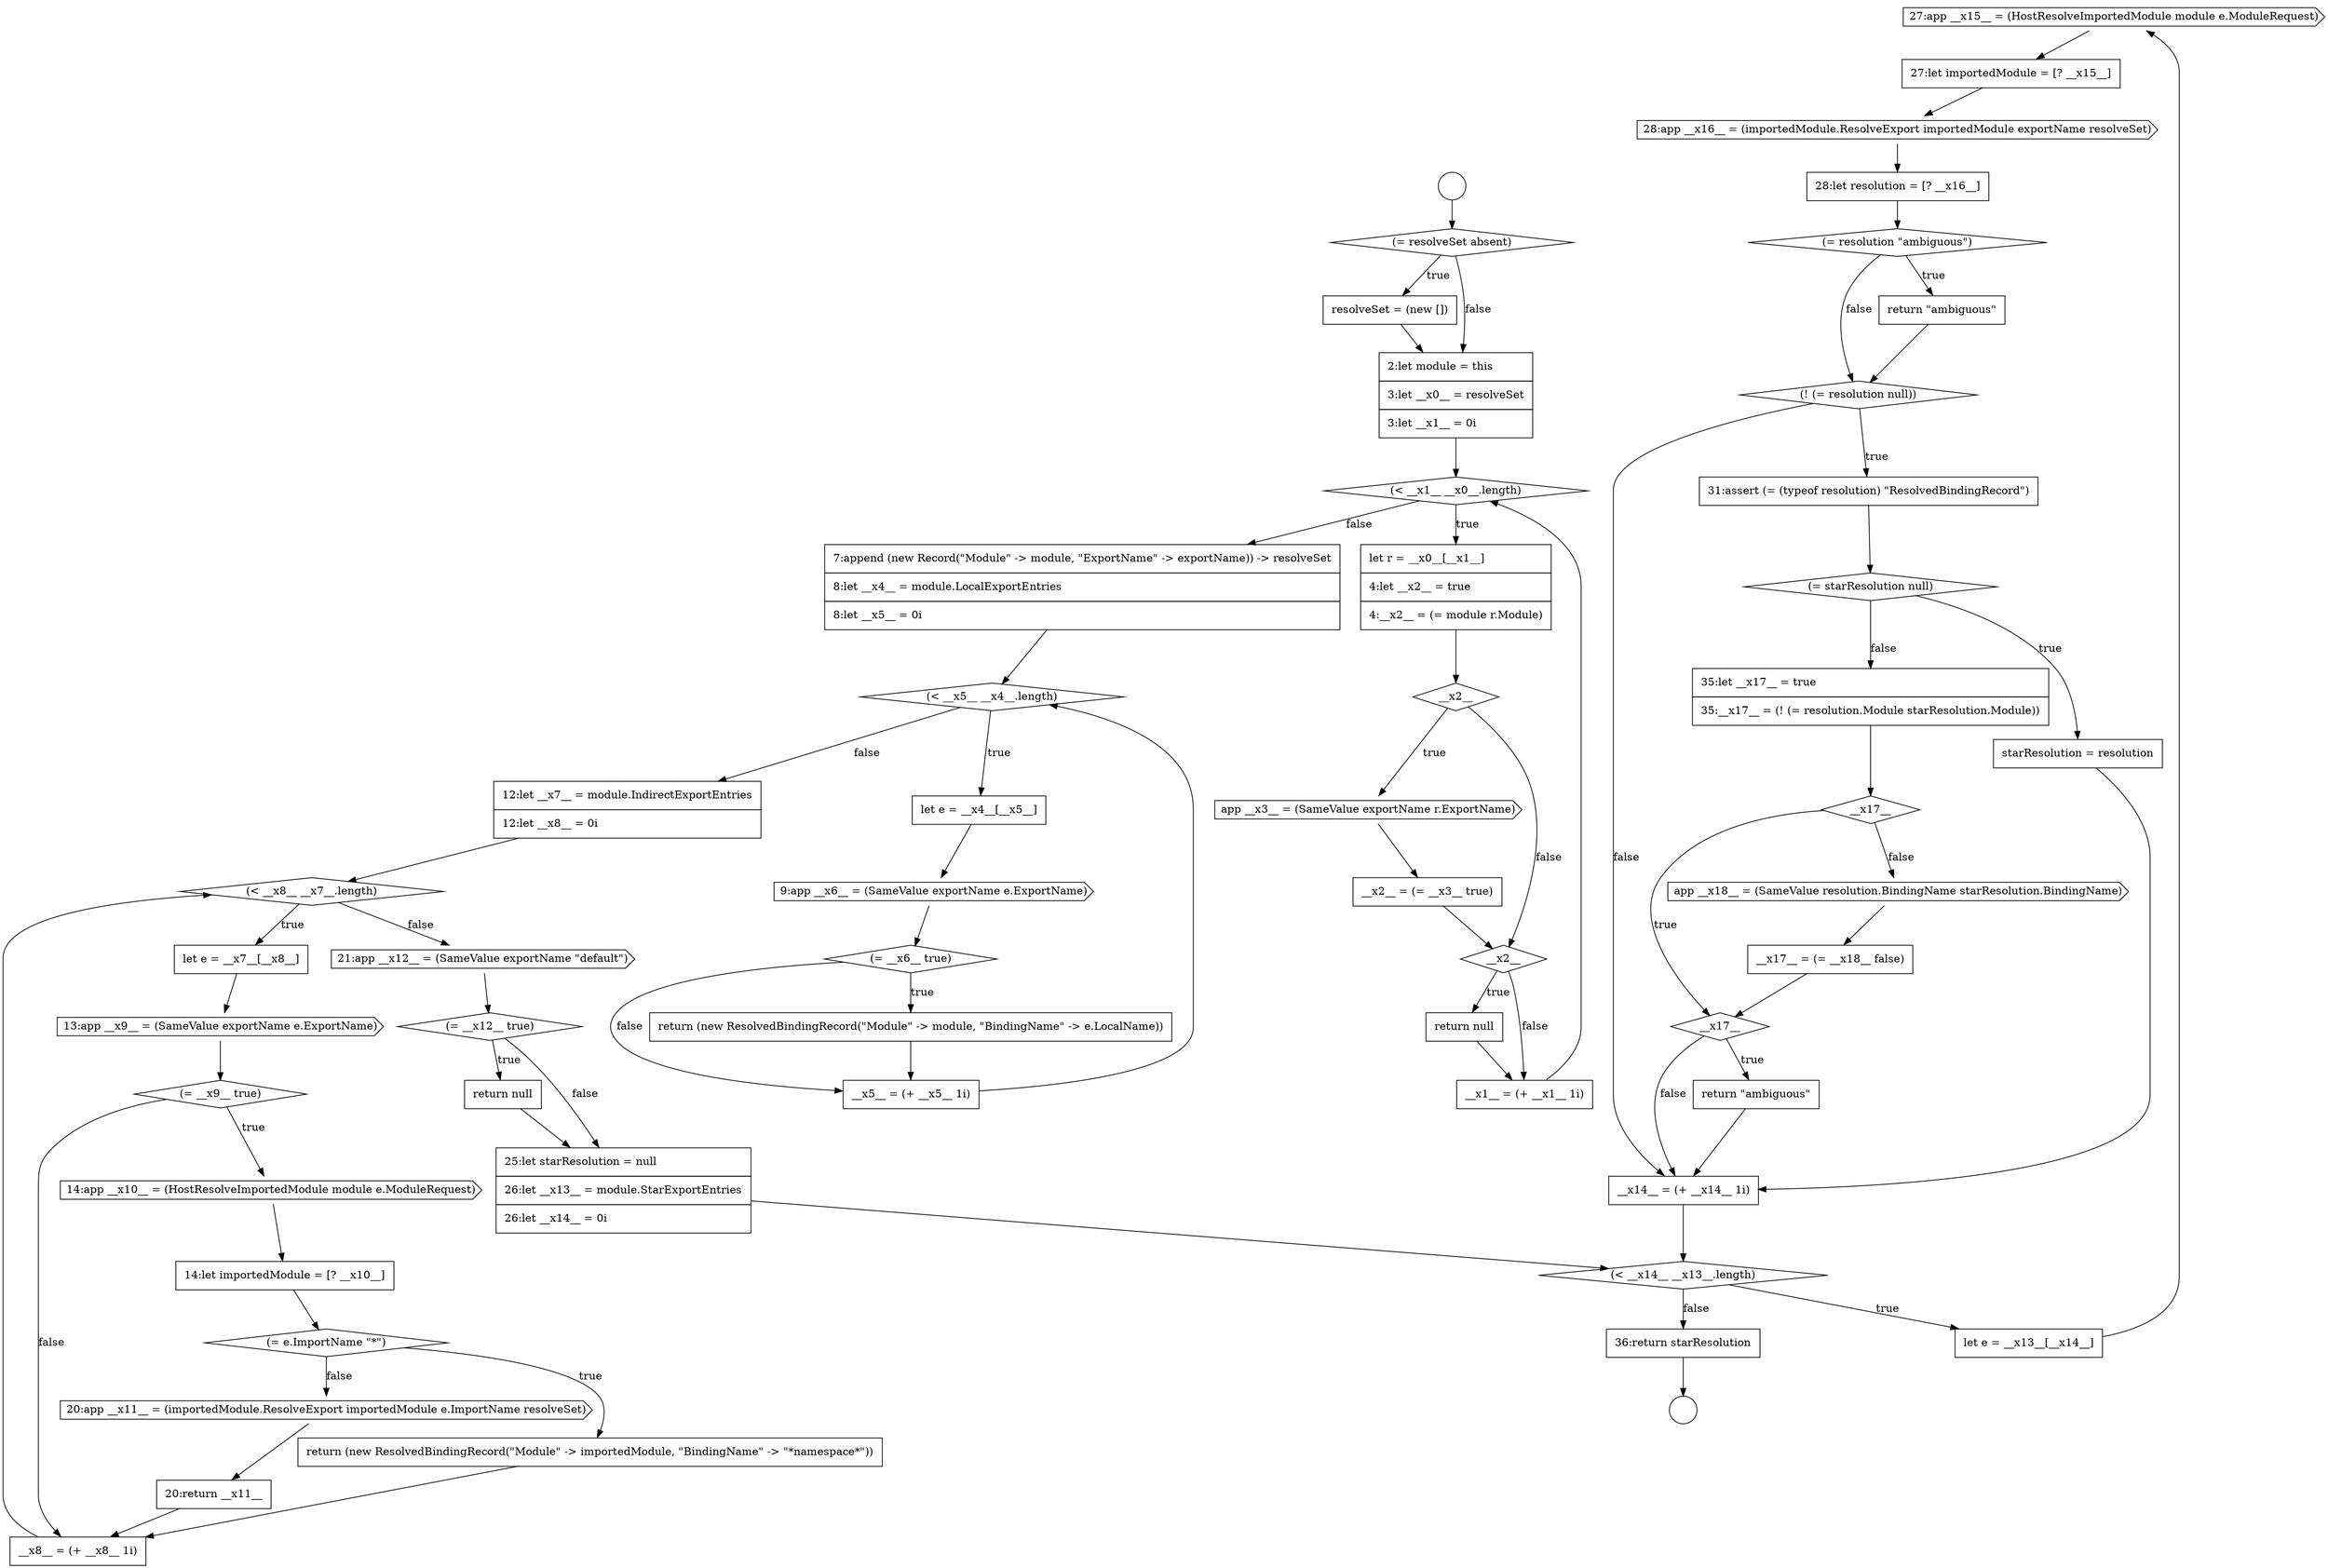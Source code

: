 digraph {
  node11409 [shape=cds, label=<<font color="black">27:app __x15__ = (HostResolveImportedModule module e.ModuleRequest)</font>> color="black" fillcolor="white" style=filled]
  node11382 [shape=none, margin=0, label=<<font color="black">
    <table border="0" cellborder="1" cellspacing="0" cellpadding="10">
      <tr><td align="left">return null</td></tr>
    </table>
  </font>> color="black" fillcolor="white" style=filled]
  node11400 [shape=cds, label=<<font color="black">20:app __x11__ = (importedModule.ResolveExport importedModule e.ImportName resolveSet)</font>> color="black" fillcolor="white" style=filled]
  node11403 [shape=cds, label=<<font color="black">21:app __x12__ = (SameValue exportName &quot;default&quot;)</font>> color="black" fillcolor="white" style=filled]
  node11423 [shape=diamond, label=<<font color="black">__x17__</font>> color="black" fillcolor="white" style=filled]
  node11406 [shape=none, margin=0, label=<<font color="black">
    <table border="0" cellborder="1" cellspacing="0" cellpadding="10">
      <tr><td align="left">25:let starResolution = null</td></tr>
      <tr><td align="left">26:let __x13__ = module.StarExportEntries</td></tr>
      <tr><td align="left">26:let __x14__ = 0i</td></tr>
    </table>
  </font>> color="black" fillcolor="white" style=filled]
  node11391 [shape=none, margin=0, label=<<font color="black">
    <table border="0" cellborder="1" cellspacing="0" cellpadding="10">
      <tr><td align="left">12:let __x7__ = module.IndirectExportEntries</td></tr>
      <tr><td align="left">12:let __x8__ = 0i</td></tr>
    </table>
  </font>> color="black" fillcolor="white" style=filled]
  node11374 [shape=none, margin=0, label=<<font color="black">
    <table border="0" cellborder="1" cellspacing="0" cellpadding="10">
      <tr><td align="left">resolveSet = (new [])</td></tr>
    </table>
  </font>> color="black" fillcolor="white" style=filled]
  node11386 [shape=none, margin=0, label=<<font color="black">
    <table border="0" cellborder="1" cellspacing="0" cellpadding="10">
      <tr><td align="left">let e = __x4__[__x5__]</td></tr>
    </table>
  </font>> color="black" fillcolor="white" style=filled]
  node11397 [shape=none, margin=0, label=<<font color="black">
    <table border="0" cellborder="1" cellspacing="0" cellpadding="10">
      <tr><td align="left">14:let importedModule = [? __x10__]</td></tr>
    </table>
  </font>> color="black" fillcolor="white" style=filled]
  node11372 [shape=circle label=" " color="black" fillcolor="white" style=filled]
  node11394 [shape=cds, label=<<font color="black">13:app __x9__ = (SameValue exportName e.ExportName)</font>> color="black" fillcolor="white" style=filled]
  node11385 [shape=diamond, label=<<font color="black">(&lt; __x5__ __x4__.length)</font>> color="black" fillcolor="white" style=filled]
  node11399 [shape=none, margin=0, label=<<font color="black">
    <table border="0" cellborder="1" cellspacing="0" cellpadding="10">
      <tr><td align="left">return (new ResolvedBindingRecord(&quot;Module&quot; -&gt; importedModule, &quot;BindingName&quot; -&gt; &quot;*namespace*&quot;))</td></tr>
    </table>
  </font>> color="black" fillcolor="white" style=filled]
  node11417 [shape=diamond, label=<<font color="black">(= starResolution null)</font>> color="black" fillcolor="white" style=filled]
  node11426 [shape=none, margin=0, label=<<font color="black">
    <table border="0" cellborder="1" cellspacing="0" cellpadding="10">
      <tr><td align="left">36:return starResolution</td></tr>
    </table>
  </font>> color="black" fillcolor="white" style=filled]
  node11421 [shape=cds, label=<<font color="black">app __x18__ = (SameValue resolution.BindingName starResolution.BindingName)</font>> color="black" fillcolor="white" style=filled]
  node11416 [shape=none, margin=0, label=<<font color="black">
    <table border="0" cellborder="1" cellspacing="0" cellpadding="10">
      <tr><td align="left">31:assert (= (typeof resolution) &quot;ResolvedBindingRecord&quot;)</td></tr>
    </table>
  </font>> color="black" fillcolor="white" style=filled]
  node11378 [shape=diamond, label=<<font color="black">__x2__</font>> color="black" fillcolor="white" style=filled]
  node11404 [shape=diamond, label=<<font color="black">(= __x12__ true)</font>> color="black" fillcolor="white" style=filled]
  node11389 [shape=none, margin=0, label=<<font color="black">
    <table border="0" cellborder="1" cellspacing="0" cellpadding="10">
      <tr><td align="left">return (new ResolvedBindingRecord(&quot;Module&quot; -&gt; module, &quot;BindingName&quot; -&gt; e.LocalName))</td></tr>
    </table>
  </font>> color="black" fillcolor="white" style=filled]
  node11398 [shape=diamond, label=<<font color="black">(= e.ImportName &quot;*&quot;)</font>> color="black" fillcolor="white" style=filled]
  node11408 [shape=none, margin=0, label=<<font color="black">
    <table border="0" cellborder="1" cellspacing="0" cellpadding="10">
      <tr><td align="left">let e = __x13__[__x14__]</td></tr>
    </table>
  </font>> color="black" fillcolor="white" style=filled]
  node11384 [shape=none, margin=0, label=<<font color="black">
    <table border="0" cellborder="1" cellspacing="0" cellpadding="10">
      <tr><td align="left">7:append (new Record(&quot;Module&quot; -&gt; module, &quot;ExportName&quot; -&gt; exportName)) -&gt; resolveSet</td></tr>
      <tr><td align="left">8:let __x4__ = module.LocalExportEntries</td></tr>
      <tr><td align="left">8:let __x5__ = 0i</td></tr>
    </table>
  </font>> color="black" fillcolor="white" style=filled]
  node11413 [shape=diamond, label=<<font color="black">(= resolution &quot;ambiguous&quot;)</font>> color="black" fillcolor="white" style=filled]
  node11395 [shape=diamond, label=<<font color="black">(= __x9__ true)</font>> color="black" fillcolor="white" style=filled]
  node11410 [shape=none, margin=0, label=<<font color="black">
    <table border="0" cellborder="1" cellspacing="0" cellpadding="10">
      <tr><td align="left">27:let importedModule = [? __x15__]</td></tr>
    </table>
  </font>> color="black" fillcolor="white" style=filled]
  node11424 [shape=none, margin=0, label=<<font color="black">
    <table border="0" cellborder="1" cellspacing="0" cellpadding="10">
      <tr><td align="left">return &quot;ambiguous&quot;</td></tr>
    </table>
  </font>> color="black" fillcolor="white" style=filled]
  node11388 [shape=diamond, label=<<font color="black">(= __x6__ true)</font>> color="black" fillcolor="white" style=filled]
  node11371 [shape=circle label=" " color="black" fillcolor="white" style=filled]
  node11376 [shape=diamond, label=<<font color="black">(&lt; __x1__ __x0__.length)</font>> color="black" fillcolor="white" style=filled]
  node11420 [shape=diamond, label=<<font color="black">__x17__</font>> color="black" fillcolor="white" style=filled]
  node11407 [shape=diamond, label=<<font color="black">(&lt; __x14__ __x13__.length)</font>> color="black" fillcolor="white" style=filled]
  node11414 [shape=none, margin=0, label=<<font color="black">
    <table border="0" cellborder="1" cellspacing="0" cellpadding="10">
      <tr><td align="left">return &quot;ambiguous&quot;</td></tr>
    </table>
  </font>> color="black" fillcolor="white" style=filled]
  node11379 [shape=cds, label=<<font color="black">app __x3__ = (SameValue exportName r.ExportName)</font>> color="black" fillcolor="white" style=filled]
  node11396 [shape=cds, label=<<font color="black">14:app __x10__ = (HostResolveImportedModule module e.ModuleRequest)</font>> color="black" fillcolor="white" style=filled]
  node11411 [shape=cds, label=<<font color="black">28:app __x16__ = (importedModule.ResolveExport importedModule exportName resolveSet)</font>> color="black" fillcolor="white" style=filled]
  node11419 [shape=none, margin=0, label=<<font color="black">
    <table border="0" cellborder="1" cellspacing="0" cellpadding="10">
      <tr><td align="left">35:let __x17__ = true</td></tr>
      <tr><td align="left">35:__x17__ = (! (= resolution.Module starResolution.Module))</td></tr>
    </table>
  </font>> color="black" fillcolor="white" style=filled]
  node11392 [shape=diamond, label=<<font color="black">(&lt; __x8__ __x7__.length)</font>> color="black" fillcolor="white" style=filled]
  node11387 [shape=cds, label=<<font color="black">9:app __x6__ = (SameValue exportName e.ExportName)</font>> color="black" fillcolor="white" style=filled]
  node11375 [shape=none, margin=0, label=<<font color="black">
    <table border="0" cellborder="1" cellspacing="0" cellpadding="10">
      <tr><td align="left">2:let module = this</td></tr>
      <tr><td align="left">3:let __x0__ = resolveSet</td></tr>
      <tr><td align="left">3:let __x1__ = 0i</td></tr>
    </table>
  </font>> color="black" fillcolor="white" style=filled]
  node11380 [shape=none, margin=0, label=<<font color="black">
    <table border="0" cellborder="1" cellspacing="0" cellpadding="10">
      <tr><td align="left">__x2__ = (= __x3__ true)</td></tr>
    </table>
  </font>> color="black" fillcolor="white" style=filled]
  node11402 [shape=none, margin=0, label=<<font color="black">
    <table border="0" cellborder="1" cellspacing="0" cellpadding="10">
      <tr><td align="left">__x8__ = (+ __x8__ 1i)</td></tr>
    </table>
  </font>> color="black" fillcolor="white" style=filled]
  node11393 [shape=none, margin=0, label=<<font color="black">
    <table border="0" cellborder="1" cellspacing="0" cellpadding="10">
      <tr><td align="left">let e = __x7__[__x8__]</td></tr>
    </table>
  </font>> color="black" fillcolor="white" style=filled]
  node11383 [shape=none, margin=0, label=<<font color="black">
    <table border="0" cellborder="1" cellspacing="0" cellpadding="10">
      <tr><td align="left">__x1__ = (+ __x1__ 1i)</td></tr>
    </table>
  </font>> color="black" fillcolor="white" style=filled]
  node11412 [shape=none, margin=0, label=<<font color="black">
    <table border="0" cellborder="1" cellspacing="0" cellpadding="10">
      <tr><td align="left">28:let resolution = [? __x16__]</td></tr>
    </table>
  </font>> color="black" fillcolor="white" style=filled]
  node11405 [shape=none, margin=0, label=<<font color="black">
    <table border="0" cellborder="1" cellspacing="0" cellpadding="10">
      <tr><td align="left">return null</td></tr>
    </table>
  </font>> color="black" fillcolor="white" style=filled]
  node11381 [shape=diamond, label=<<font color="black">__x2__</font>> color="black" fillcolor="white" style=filled]
  node11418 [shape=none, margin=0, label=<<font color="black">
    <table border="0" cellborder="1" cellspacing="0" cellpadding="10">
      <tr><td align="left">starResolution = resolution</td></tr>
    </table>
  </font>> color="black" fillcolor="white" style=filled]
  node11422 [shape=none, margin=0, label=<<font color="black">
    <table border="0" cellborder="1" cellspacing="0" cellpadding="10">
      <tr><td align="left">__x17__ = (= __x18__ false)</td></tr>
    </table>
  </font>> color="black" fillcolor="white" style=filled]
  node11377 [shape=none, margin=0, label=<<font color="black">
    <table border="0" cellborder="1" cellspacing="0" cellpadding="10">
      <tr><td align="left">let r = __x0__[__x1__]</td></tr>
      <tr><td align="left">4:let __x2__ = true</td></tr>
      <tr><td align="left">4:__x2__ = (= module r.Module)</td></tr>
    </table>
  </font>> color="black" fillcolor="white" style=filled]
  node11401 [shape=none, margin=0, label=<<font color="black">
    <table border="0" cellborder="1" cellspacing="0" cellpadding="10">
      <tr><td align="left">20:return __x11__</td></tr>
    </table>
  </font>> color="black" fillcolor="white" style=filled]
  node11415 [shape=diamond, label=<<font color="black">(! (= resolution null))</font>> color="black" fillcolor="white" style=filled]
  node11390 [shape=none, margin=0, label=<<font color="black">
    <table border="0" cellborder="1" cellspacing="0" cellpadding="10">
      <tr><td align="left">__x5__ = (+ __x5__ 1i)</td></tr>
    </table>
  </font>> color="black" fillcolor="white" style=filled]
  node11425 [shape=none, margin=0, label=<<font color="black">
    <table border="0" cellborder="1" cellspacing="0" cellpadding="10">
      <tr><td align="left">__x14__ = (+ __x14__ 1i)</td></tr>
    </table>
  </font>> color="black" fillcolor="white" style=filled]
  node11373 [shape=diamond, label=<<font color="black">(= resolveSet absent)</font>> color="black" fillcolor="white" style=filled]
  node11417 -> node11418 [label=<<font color="black">true</font>> color="black"]
  node11417 -> node11419 [label=<<font color="black">false</font>> color="black"]
  node11385 -> node11386 [label=<<font color="black">true</font>> color="black"]
  node11385 -> node11391 [label=<<font color="black">false</font>> color="black"]
  node11391 -> node11392 [ color="black"]
  node11373 -> node11374 [label=<<font color="black">true</font>> color="black"]
  node11373 -> node11375 [label=<<font color="black">false</font>> color="black"]
  node11421 -> node11422 [ color="black"]
  node11390 -> node11385 [ color="black"]
  node11411 -> node11412 [ color="black"]
  node11383 -> node11376 [ color="black"]
  node11392 -> node11393 [label=<<font color="black">true</font>> color="black"]
  node11392 -> node11403 [label=<<font color="black">false</font>> color="black"]
  node11389 -> node11390 [ color="black"]
  node11397 -> node11398 [ color="black"]
  node11401 -> node11402 [ color="black"]
  node11377 -> node11378 [ color="black"]
  node11379 -> node11380 [ color="black"]
  node11384 -> node11385 [ color="black"]
  node11426 -> node11372 [ color="black"]
  node11405 -> node11406 [ color="black"]
  node11395 -> node11396 [label=<<font color="black">true</font>> color="black"]
  node11395 -> node11402 [label=<<font color="black">false</font>> color="black"]
  node11424 -> node11425 [ color="black"]
  node11382 -> node11383 [ color="black"]
  node11413 -> node11414 [label=<<font color="black">true</font>> color="black"]
  node11413 -> node11415 [label=<<font color="black">false</font>> color="black"]
  node11374 -> node11375 [ color="black"]
  node11396 -> node11397 [ color="black"]
  node11376 -> node11377 [label=<<font color="black">true</font>> color="black"]
  node11376 -> node11384 [label=<<font color="black">false</font>> color="black"]
  node11399 -> node11402 [ color="black"]
  node11386 -> node11387 [ color="black"]
  node11394 -> node11395 [ color="black"]
  node11406 -> node11407 [ color="black"]
  node11371 -> node11373 [ color="black"]
  node11407 -> node11408 [label=<<font color="black">true</font>> color="black"]
  node11407 -> node11426 [label=<<font color="black">false</font>> color="black"]
  node11410 -> node11411 [ color="black"]
  node11425 -> node11407 [ color="black"]
  node11419 -> node11420 [ color="black"]
  node11418 -> node11425 [ color="black"]
  node11387 -> node11388 [ color="black"]
  node11403 -> node11404 [ color="black"]
  node11380 -> node11381 [ color="black"]
  node11393 -> node11394 [ color="black"]
  node11412 -> node11413 [ color="black"]
  node11408 -> node11409 [ color="black"]
  node11423 -> node11424 [label=<<font color="black">true</font>> color="black"]
  node11423 -> node11425 [label=<<font color="black">false</font>> color="black"]
  node11420 -> node11423 [label=<<font color="black">true</font>> color="black"]
  node11420 -> node11421 [label=<<font color="black">false</font>> color="black"]
  node11409 -> node11410 [ color="black"]
  node11404 -> node11405 [label=<<font color="black">true</font>> color="black"]
  node11404 -> node11406 [label=<<font color="black">false</font>> color="black"]
  node11422 -> node11423 [ color="black"]
  node11416 -> node11417 [ color="black"]
  node11388 -> node11389 [label=<<font color="black">true</font>> color="black"]
  node11388 -> node11390 [label=<<font color="black">false</font>> color="black"]
  node11414 -> node11415 [ color="black"]
  node11375 -> node11376 [ color="black"]
  node11402 -> node11392 [ color="black"]
  node11415 -> node11416 [label=<<font color="black">true</font>> color="black"]
  node11415 -> node11425 [label=<<font color="black">false</font>> color="black"]
  node11381 -> node11382 [label=<<font color="black">true</font>> color="black"]
  node11381 -> node11383 [label=<<font color="black">false</font>> color="black"]
  node11378 -> node11379 [label=<<font color="black">true</font>> color="black"]
  node11378 -> node11381 [label=<<font color="black">false</font>> color="black"]
  node11398 -> node11399 [label=<<font color="black">true</font>> color="black"]
  node11398 -> node11400 [label=<<font color="black">false</font>> color="black"]
  node11400 -> node11401 [ color="black"]
}
